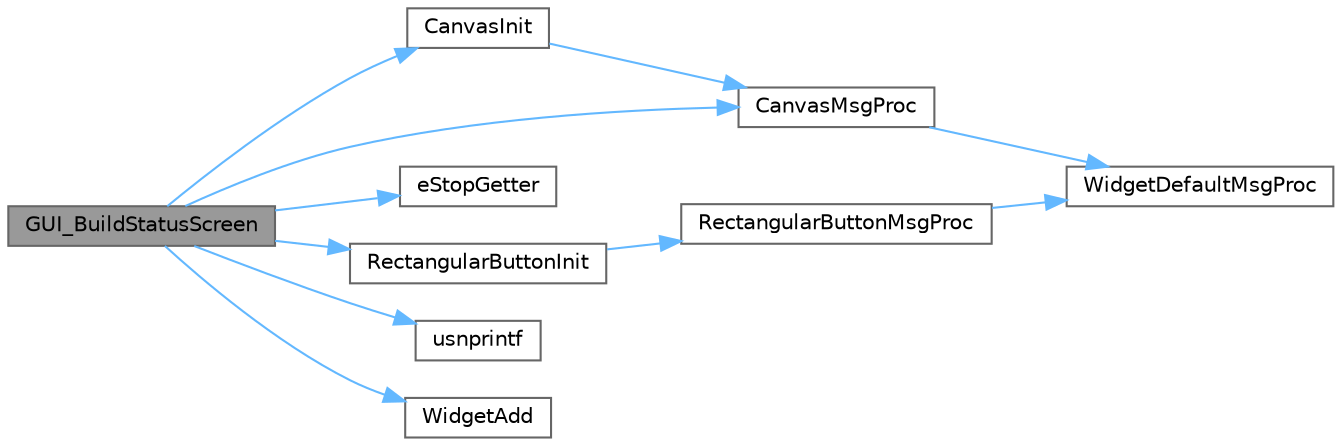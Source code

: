 digraph "GUI_BuildStatusScreen"
{
 // LATEX_PDF_SIZE
  bgcolor="transparent";
  edge [fontname=Helvetica,fontsize=10,labelfontname=Helvetica,labelfontsize=10];
  node [fontname=Helvetica,fontsize=10,shape=box,height=0.2,width=0.4];
  rankdir="LR";
  Node1 [id="Node000001",label="GUI_BuildStatusScreen",height=0.2,width=0.4,color="gray40", fillcolor="grey60", style="filled", fontcolor="black",tooltip="Build and initialize the Status screen UI."];
  Node1 -> Node2 [id="edge1_Node000001_Node000002",color="steelblue1",style="solid",tooltip=" "];
  Node2 [id="Node000002",label="CanvasInit",height=0.2,width=0.4,color="grey40", fillcolor="white", style="filled",URL="$group__canvas__api.html#gaf59babcbdff898d98d11cb7be379cab2",tooltip=" "];
  Node2 -> Node3 [id="edge2_Node000002_Node000003",color="steelblue1",style="solid",tooltip=" "];
  Node3 [id="Node000003",label="CanvasMsgProc",height=0.2,width=0.4,color="grey40", fillcolor="white", style="filled",URL="$group__canvas__api.html#gaf729f2dd16f18ccdf4b6f4d4a8bd890b",tooltip=" "];
  Node3 -> Node4 [id="edge3_Node000003_Node000004",color="steelblue1",style="solid",tooltip=" "];
  Node4 [id="Node000004",label="WidgetDefaultMsgProc",height=0.2,width=0.4,color="grey40", fillcolor="white", style="filled",URL="$group__widget__api.html#ga44ff50cee487b1eb5438d577248e6609",tooltip=" "];
  Node1 -> Node3 [id="edge4_Node000001_Node000003",color="steelblue1",style="solid",tooltip=" "];
  Node1 -> Node5 [id="edge5_Node000001_Node000005",color="steelblue1",style="solid",tooltip=" "];
  Node5 [id="Node000005",label="eStopGetter",height=0.2,width=0.4,color="grey40", fillcolor="white", style="filled",URL="$group__motor.html#gab86eb19b25275b3725f3c542ed3b79f7",tooltip=" "];
  Node1 -> Node6 [id="edge6_Node000001_Node000006",color="steelblue1",style="solid",tooltip=" "];
  Node6 [id="Node000006",label="RectangularButtonInit",height=0.2,width=0.4,color="grey40", fillcolor="white", style="filled",URL="$group__pushbutton__api.html#ga371f9a3babc803e354a377004206625f",tooltip=" "];
  Node6 -> Node7 [id="edge7_Node000006_Node000007",color="steelblue1",style="solid",tooltip=" "];
  Node7 [id="Node000007",label="RectangularButtonMsgProc",height=0.2,width=0.4,color="grey40", fillcolor="white", style="filled",URL="$group__pushbutton__api.html#ga317ab45b8189bfb1217bd7542a53a0c2",tooltip=" "];
  Node7 -> Node4 [id="edge8_Node000007_Node000004",color="steelblue1",style="solid",tooltip=" "];
  Node1 -> Node8 [id="edge9_Node000001_Node000008",color="steelblue1",style="solid",tooltip=" "];
  Node8 [id="Node000008",label="usnprintf",height=0.2,width=0.4,color="grey40", fillcolor="white", style="filled",URL="$group__ustdlib__api.html#ga09b6644d4db11375176cb8cc8598c4e5",tooltip=" "];
  Node1 -> Node9 [id="edge10_Node000001_Node000009",color="steelblue1",style="solid",tooltip=" "];
  Node9 [id="Node000009",label="WidgetAdd",height=0.2,width=0.4,color="grey40", fillcolor="white", style="filled",URL="$group__widget__api.html#gac47ceb0872f7eff6066a628abb64f6a8",tooltip=" "];
}

